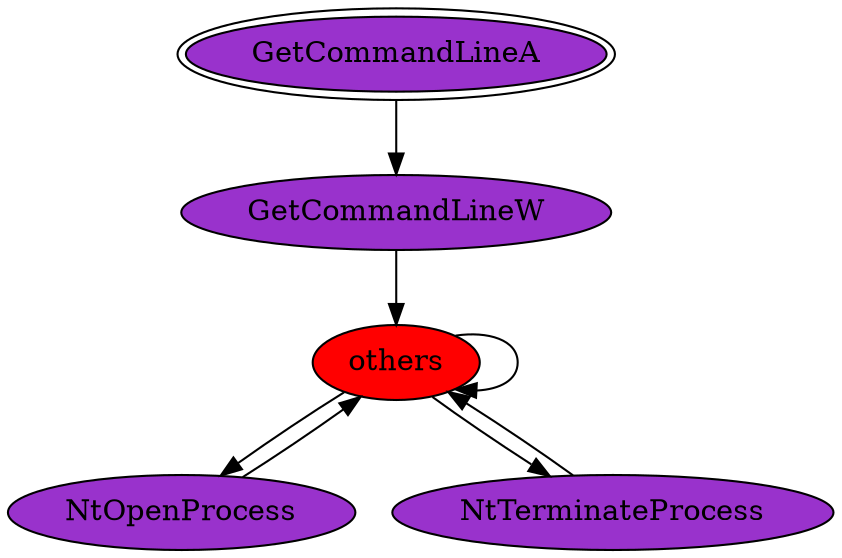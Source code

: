 digraph "./REPORTS/3975/API_PER_CATEGORY/OpenProcess.exe_3396_Processes_API_per_Category_Transition_Matrix" {
	GetCommandLineA [label=GetCommandLineA fillcolor=darkorchid peripheries=2 style=filled]
	GetCommandLineW [label=GetCommandLineW fillcolor=darkorchid style=filled]
	GetCommandLineA -> GetCommandLineW [label=""]
	others [label=others fillcolor=red style=filled]
	GetCommandLineW -> others [label=""]
	others -> others [label=""]
	NtOpenProcess [label=NtOpenProcess fillcolor=darkorchid style=filled]
	others -> NtOpenProcess [label=""]
	NtTerminateProcess [label=NtTerminateProcess fillcolor=darkorchid style=filled]
	others -> NtTerminateProcess [label=""]
	NtOpenProcess -> others [label=""]
	NtTerminateProcess -> others [label=""]
}
